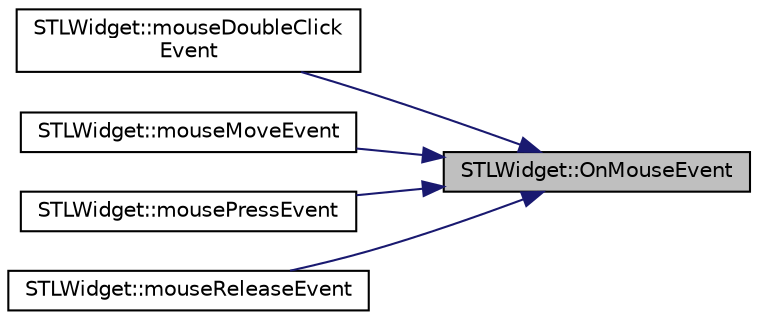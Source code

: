 digraph "STLWidget::OnMouseEvent"
{
 // LATEX_PDF_SIZE
  edge [fontname="Helvetica",fontsize="10",labelfontname="Helvetica",labelfontsize="10"];
  node [fontname="Helvetica",fontsize="10",shape=record];
  rankdir="RL";
  Node1 [label="STLWidget::OnMouseEvent",height=0.2,width=0.4,color="black", fillcolor="grey75", style="filled", fontcolor="black",tooltip="Event from the mouse itself and its buttons."];
  Node1 -> Node2 [dir="back",color="midnightblue",fontsize="10",style="solid",fontname="Helvetica"];
  Node2 [label="STLWidget::mouseDoubleClick\lEvent",height=0.2,width=0.4,color="black", fillcolor="white", style="filled",URL="$class_s_t_l_widget.html#a00ea9c7b6f79e5e663d468dc99d809f3",tooltip=" "];
  Node1 -> Node3 [dir="back",color="midnightblue",fontsize="10",style="solid",fontname="Helvetica"];
  Node3 [label="STLWidget::mouseMoveEvent",height=0.2,width=0.4,color="black", fillcolor="white", style="filled",URL="$class_s_t_l_widget.html#adb6ddec1b32faaec6076e717e8b9e067",tooltip=" "];
  Node1 -> Node4 [dir="back",color="midnightblue",fontsize="10",style="solid",fontname="Helvetica"];
  Node4 [label="STLWidget::mousePressEvent",height=0.2,width=0.4,color="black", fillcolor="white", style="filled",URL="$class_s_t_l_widget.html#a962f452cc37d4c742f8610b823766e4a",tooltip=" "];
  Node1 -> Node5 [dir="back",color="midnightblue",fontsize="10",style="solid",fontname="Helvetica"];
  Node5 [label="STLWidget::mouseReleaseEvent",height=0.2,width=0.4,color="black", fillcolor="white", style="filled",URL="$class_s_t_l_widget.html#af9ea2a288870186a72bd169adce53619",tooltip=" "];
}
